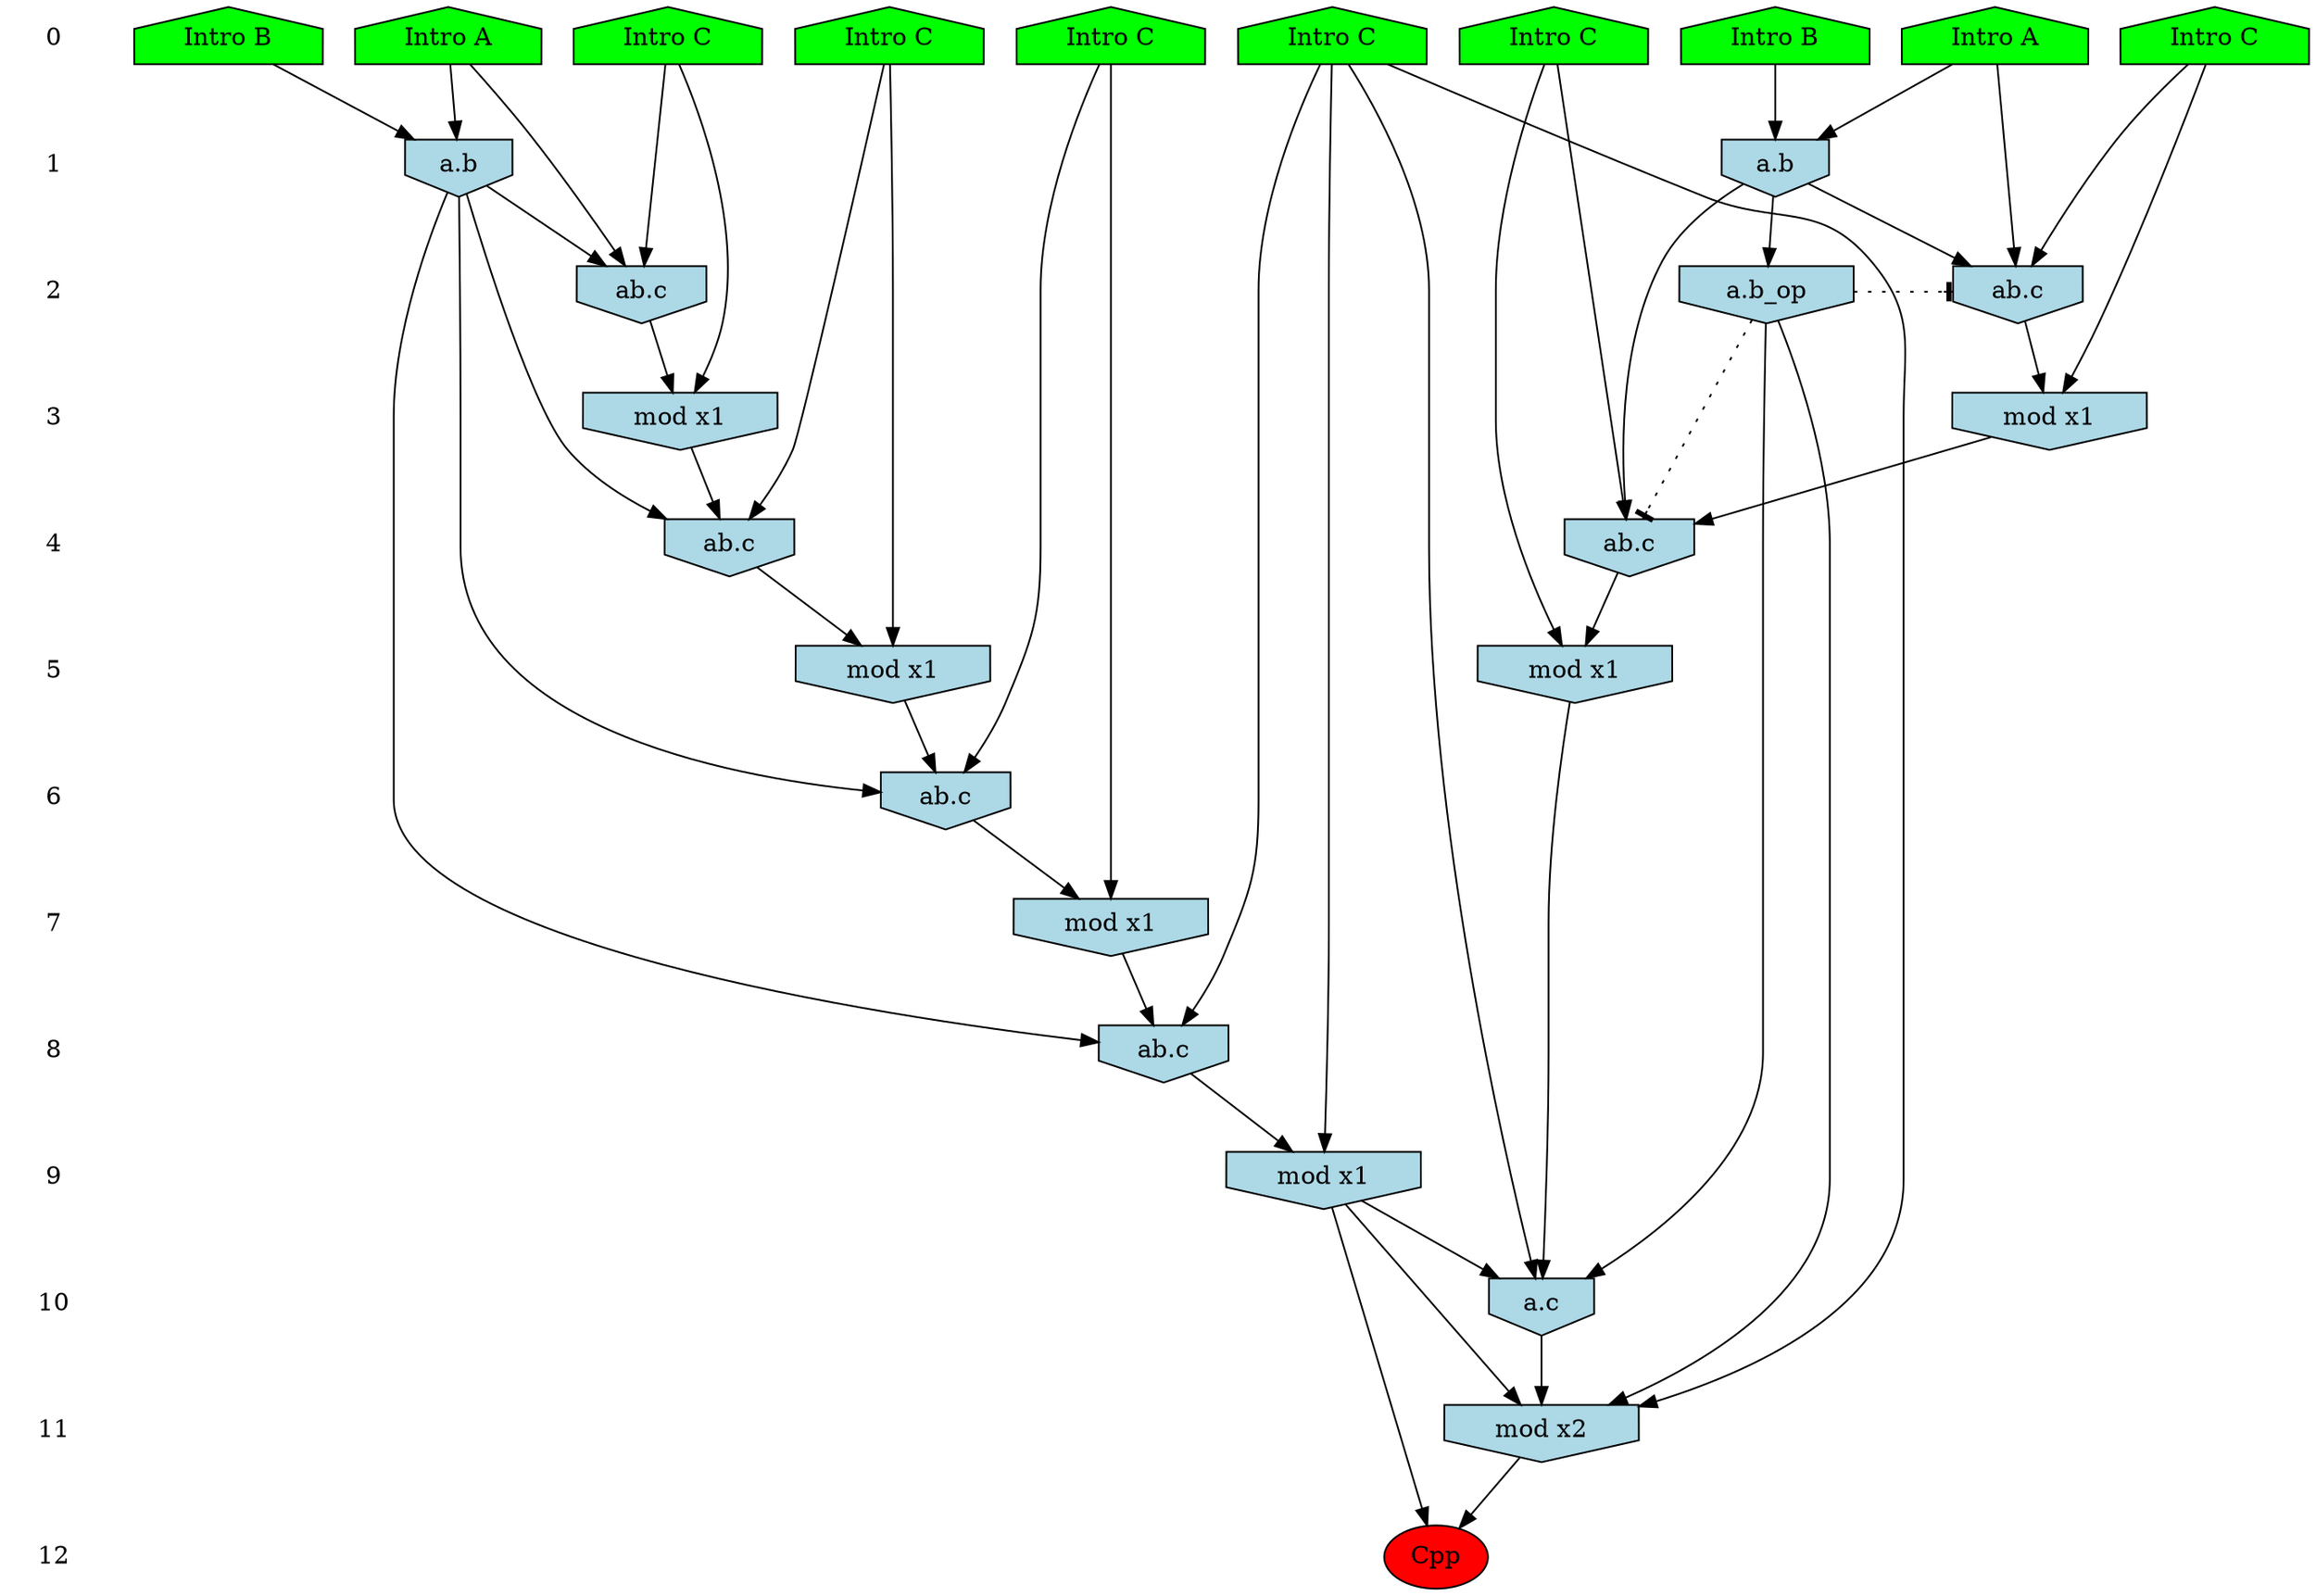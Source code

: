 /* Compression of 1 causal flows obtained in average at 1.237555E+01 t.u */
/* Compressed causal flows were: [1850] */
digraph G{
 ranksep=.5 ; 
{ rank = same ; "0" [shape=plaintext] ; node_1 [label ="Intro A", shape=house, style=filled, fillcolor=green] ;
node_2 [label ="Intro B", shape=house, style=filled, fillcolor=green] ;
node_3 [label ="Intro B", shape=house, style=filled, fillcolor=green] ;
node_4 [label ="Intro A", shape=house, style=filled, fillcolor=green] ;
node_5 [label ="Intro C", shape=house, style=filled, fillcolor=green] ;
node_6 [label ="Intro C", shape=house, style=filled, fillcolor=green] ;
node_7 [label ="Intro C", shape=house, style=filled, fillcolor=green] ;
node_8 [label ="Intro C", shape=house, style=filled, fillcolor=green] ;
node_9 [label ="Intro C", shape=house, style=filled, fillcolor=green] ;
node_10 [label ="Intro C", shape=house, style=filled, fillcolor=green] ;
}
{ rank = same ; "1" [shape=plaintext] ; node_11 [label="a.b", shape=invhouse, style=filled, fillcolor = lightblue] ;
node_14 [label="a.b", shape=invhouse, style=filled, fillcolor = lightblue] ;
}
{ rank = same ; "2" [shape=plaintext] ; node_12 [label="ab.c", shape=invhouse, style=filled, fillcolor = lightblue] ;
node_16 [label="ab.c", shape=invhouse, style=filled, fillcolor = lightblue] ;
node_25 [label="a.b_op", shape=invhouse, style=filled, fillcolor = lightblue] ;
}
{ rank = same ; "3" [shape=plaintext] ; node_13 [label="mod x1", shape=invhouse, style=filled, fillcolor = lightblue] ;
node_20 [label="mod x1", shape=invhouse, style=filled, fillcolor = lightblue] ;
}
{ rank = same ; "4" [shape=plaintext] ; node_15 [label="ab.c", shape=invhouse, style=filled, fillcolor = lightblue] ;
node_22 [label="ab.c", shape=invhouse, style=filled, fillcolor = lightblue] ;
}
{ rank = same ; "5" [shape=plaintext] ; node_17 [label="mod x1", shape=invhouse, style=filled, fillcolor = lightblue] ;
node_24 [label="mod x1", shape=invhouse, style=filled, fillcolor = lightblue] ;
}
{ rank = same ; "6" [shape=plaintext] ; node_18 [label="ab.c", shape=invhouse, style=filled, fillcolor = lightblue] ;
}
{ rank = same ; "7" [shape=plaintext] ; node_19 [label="mod x1", shape=invhouse, style=filled, fillcolor = lightblue] ;
}
{ rank = same ; "8" [shape=plaintext] ; node_21 [label="ab.c", shape=invhouse, style=filled, fillcolor = lightblue] ;
}
{ rank = same ; "9" [shape=plaintext] ; node_23 [label="mod x1", shape=invhouse, style=filled, fillcolor = lightblue] ;
}
{ rank = same ; "10" [shape=plaintext] ; node_26 [label="a.c", shape=invhouse, style=filled, fillcolor = lightblue] ;
}
{ rank = same ; "11" [shape=plaintext] ; node_27 [label="mod x2", shape=invhouse, style=filled, fillcolor = lightblue] ;
}
{ rank = same ; "12" [shape=plaintext] ; node_28 [label ="Cpp", style=filled, fillcolor=red] ;
}
"0" -> "1" [style="invis"]; 
"1" -> "2" [style="invis"]; 
"2" -> "3" [style="invis"]; 
"3" -> "4" [style="invis"]; 
"4" -> "5" [style="invis"]; 
"5" -> "6" [style="invis"]; 
"6" -> "7" [style="invis"]; 
"7" -> "8" [style="invis"]; 
"8" -> "9" [style="invis"]; 
"9" -> "10" [style="invis"]; 
"10" -> "11" [style="invis"]; 
"11" -> "12" [style="invis"]; 
node_3 -> node_11
node_4 -> node_11
node_4 -> node_12
node_6 -> node_12
node_11 -> node_12
node_6 -> node_13
node_12 -> node_13
node_1 -> node_14
node_2 -> node_14
node_9 -> node_15
node_11 -> node_15
node_13 -> node_15
node_1 -> node_16
node_5 -> node_16
node_14 -> node_16
node_9 -> node_17
node_15 -> node_17
node_10 -> node_18
node_11 -> node_18
node_17 -> node_18
node_10 -> node_19
node_18 -> node_19
node_5 -> node_20
node_16 -> node_20
node_8 -> node_21
node_11 -> node_21
node_19 -> node_21
node_7 -> node_22
node_14 -> node_22
node_20 -> node_22
node_8 -> node_23
node_21 -> node_23
node_7 -> node_24
node_22 -> node_24
node_14 -> node_25
node_8 -> node_26
node_23 -> node_26
node_24 -> node_26
node_25 -> node_26
node_8 -> node_27
node_23 -> node_27
node_25 -> node_27
node_26 -> node_27
node_23 -> node_28
node_27 -> node_28
node_25 -> node_22 [style=dotted, arrowhead = tee] 
node_25 -> node_16 [style=dotted, arrowhead = tee] 
}
/*
 Dot generation time: 0.000171
*/